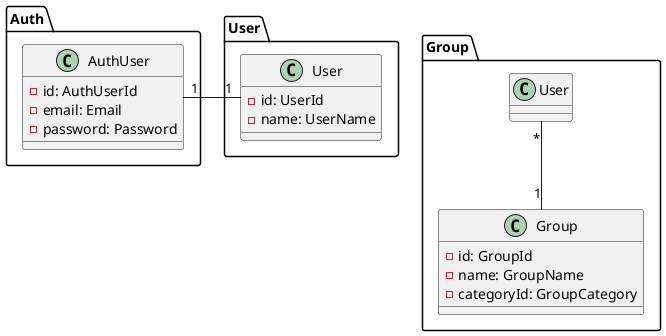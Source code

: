 @startuml

package Auth {
    class AuthUser {
        - id: AuthUserId
        - email: Email
        - password: Password
    }
}

package User {
    class User {
        - id: UserId
        - name: UserName
    }


    AuthUser "1" - "1" User
}

package Group {
    class Group {
        - id: GroupId
        - name: GroupName
        - categoryId: GroupCategory
    }

    User "*" -- "1" Group
}

@enduml